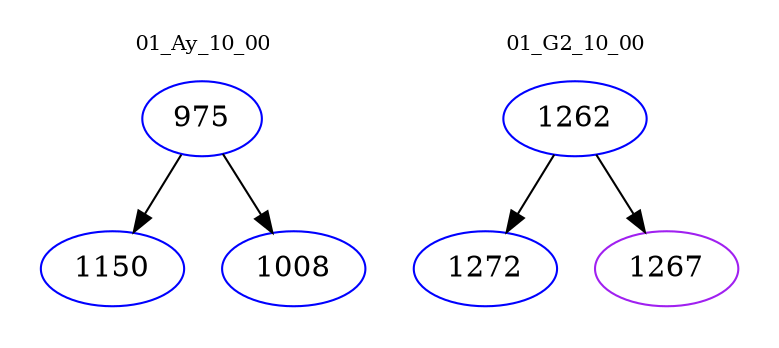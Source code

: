 digraph{
subgraph cluster_0 {
color = white
label = "01_Ay_10_00";
fontsize=10;
T0_975 [label="975", color="blue"]
T0_975 -> T0_1150 [color="black"]
T0_1150 [label="1150", color="blue"]
T0_975 -> T0_1008 [color="black"]
T0_1008 [label="1008", color="blue"]
}
subgraph cluster_1 {
color = white
label = "01_G2_10_00";
fontsize=10;
T1_1262 [label="1262", color="blue"]
T1_1262 -> T1_1272 [color="black"]
T1_1272 [label="1272", color="blue"]
T1_1262 -> T1_1267 [color="black"]
T1_1267 [label="1267", color="purple"]
}
}
